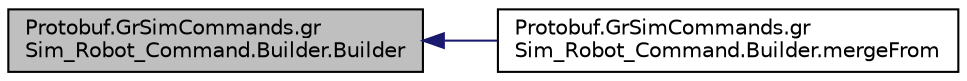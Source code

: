digraph "Protobuf.GrSimCommands.grSim_Robot_Command.Builder.Builder"
{
 // INTERACTIVE_SVG=YES
  edge [fontname="Helvetica",fontsize="10",labelfontname="Helvetica",labelfontsize="10"];
  node [fontname="Helvetica",fontsize="10",shape=record];
  rankdir="LR";
  Node1 [label="Protobuf.GrSimCommands.gr\lSim_Robot_Command.Builder.Builder",height=0.2,width=0.4,color="black", fillcolor="grey75", style="filled", fontcolor="black"];
  Node1 -> Node2 [dir="back",color="midnightblue",fontsize="10",style="solid",fontname="Helvetica"];
  Node2 [label="Protobuf.GrSimCommands.gr\lSim_Robot_Command.Builder.mergeFrom",height=0.2,width=0.4,color="black", fillcolor="white", style="filled",URL="$d8/d7f/class_protobuf_1_1_gr_sim_commands_1_1gr_sim___robot___command_1_1_builder.html#ade5d361a4a705793ce25af8ffa9fe42e"];
}
